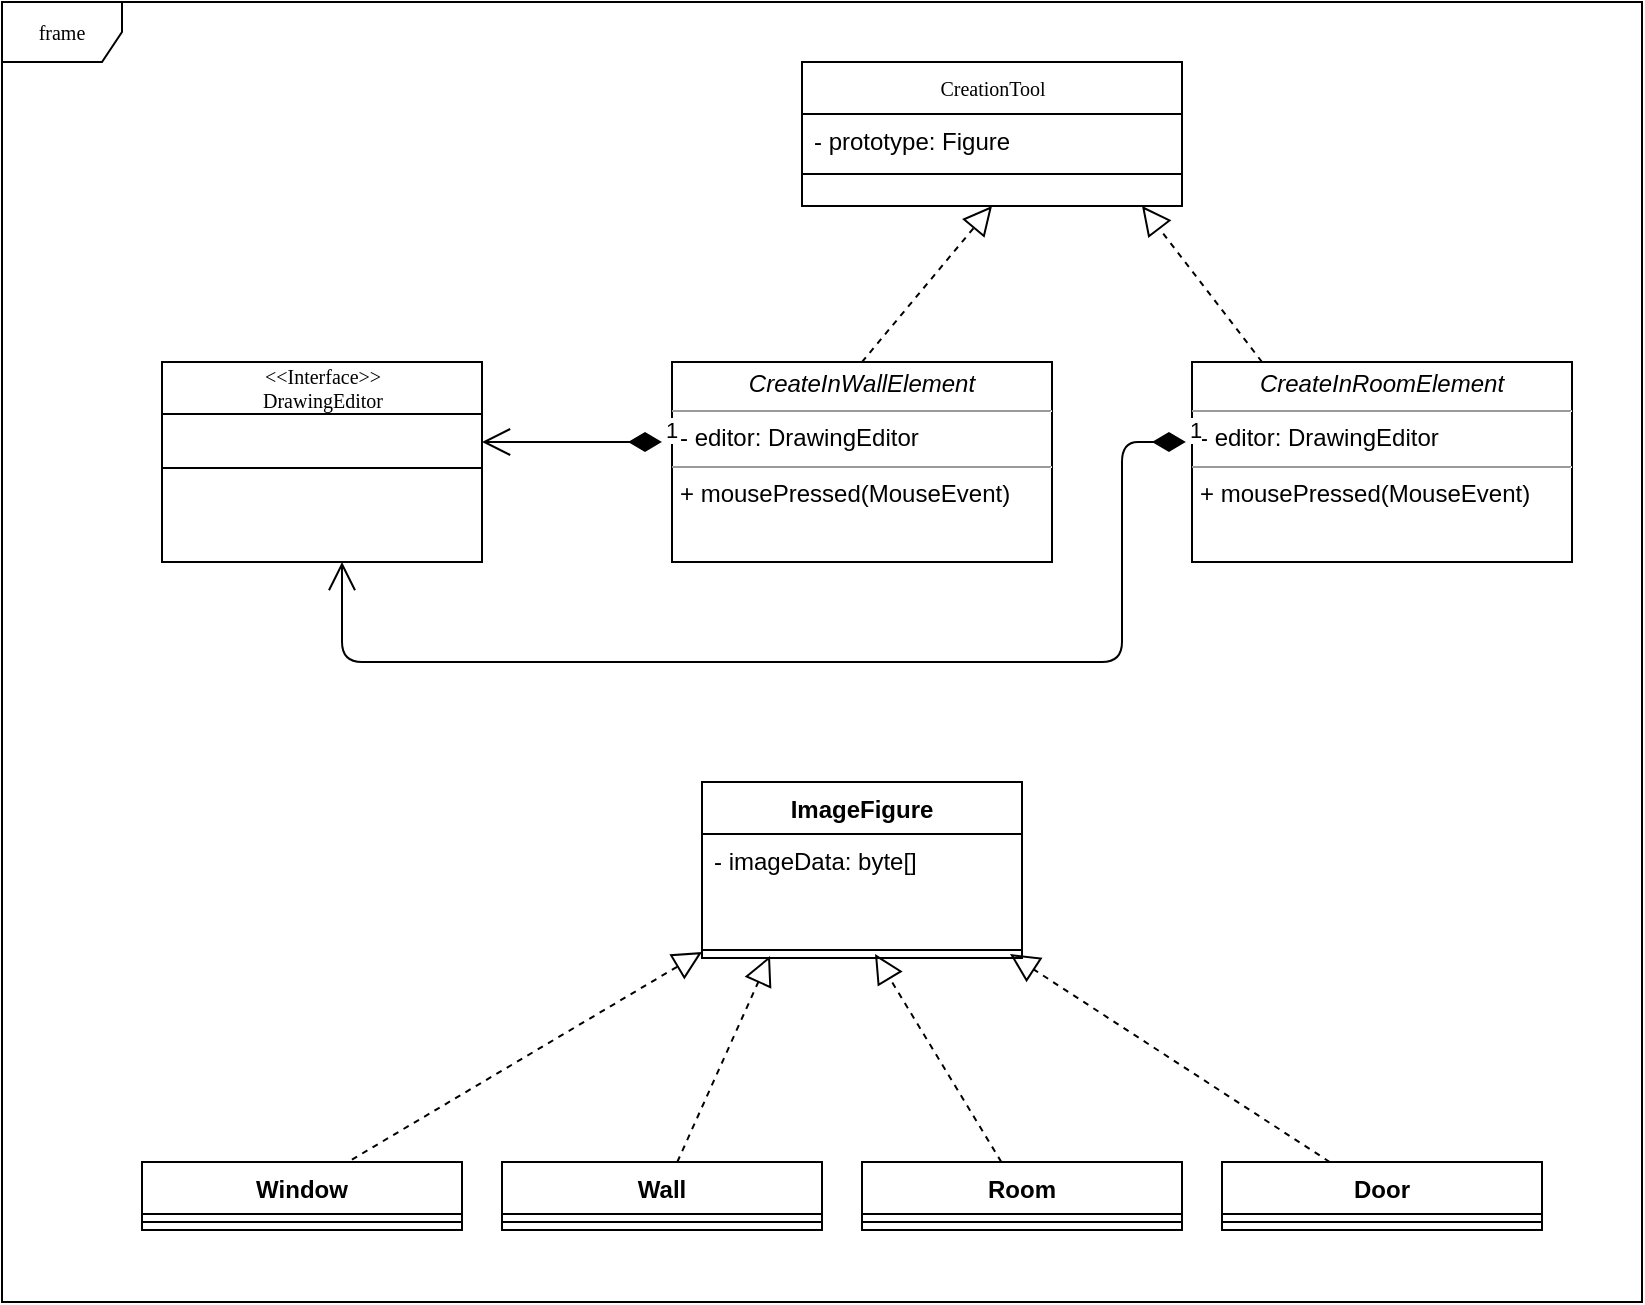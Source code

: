 <mxfile version="12.4.8" type="google"><diagram name="Page-1" id="c4acf3e9-155e-7222-9cf6-157b1a14988f"><mxGraphModel dx="2912" dy="1105" grid="1" gridSize="10" guides="1" tooltips="1" connect="1" arrows="1" fold="1" page="1" pageScale="1" pageWidth="850" pageHeight="1100" background="#ffffff" math="0" shadow="0"><root><mxCell id="0"/><mxCell id="1" parent="0"/><mxCell id="17acba5748e5396b-1" value="frame" style="shape=umlFrame;whiteSpace=wrap;html=1;rounded=0;shadow=0;comic=0;labelBackgroundColor=none;strokeWidth=1;fontFamily=Verdana;fontSize=10;align=center;" parent="1" vertex="1"><mxGeometry x="-60" y="50" width="820" height="650" as="geometry"/></mxCell><mxCell id="17acba5748e5396b-20" value="CreationTool" style="swimlane;html=1;fontStyle=0;childLayout=stackLayout;horizontal=1;startSize=26;fillColor=none;horizontalStack=0;resizeParent=1;resizeLast=0;collapsible=1;marginBottom=0;swimlaneFillColor=#ffffff;rounded=0;shadow=0;comic=0;labelBackgroundColor=none;strokeWidth=1;fontFamily=Verdana;fontSize=10;align=center;" parent="1" vertex="1"><mxGeometry x="340" y="80" width="190" height="72" as="geometry"/></mxCell><mxCell id="NjkSbnHMMO2Lw_Aqgjo5-4" value="- prototype: Figure" style="text;strokeColor=none;fillColor=none;align=left;verticalAlign=top;spacingLeft=4;spacingRight=4;overflow=hidden;rotatable=0;points=[[0,0.5],[1,0.5]];portConstraint=eastwest;" vertex="1" parent="17acba5748e5396b-20"><mxGeometry y="26" width="190" height="26" as="geometry"/></mxCell><mxCell id="NjkSbnHMMO2Lw_Aqgjo5-7" value="" style="line;strokeWidth=1;fillColor=none;align=left;verticalAlign=middle;spacingTop=-1;spacingLeft=3;spacingRight=3;rotatable=0;labelPosition=right;points=[];portConstraint=eastwest;" vertex="1" parent="17acba5748e5396b-20"><mxGeometry y="52" width="190" height="8" as="geometry"/></mxCell><mxCell id="17acba5748e5396b-30" value="&amp;lt;&amp;lt;Interface&amp;gt;&amp;gt;&lt;br&gt;DrawingEditor" style="swimlane;html=1;fontStyle=0;childLayout=stackLayout;horizontal=1;startSize=26;fillColor=none;horizontalStack=0;resizeParent=1;resizeLast=0;collapsible=1;marginBottom=0;swimlaneFillColor=#ffffff;rounded=0;shadow=0;comic=0;labelBackgroundColor=none;strokeWidth=1;fontFamily=Verdana;fontSize=10;align=center;" parent="1" vertex="1"><mxGeometry x="20" y="230" width="160" height="100" as="geometry"/></mxCell><mxCell id="NjkSbnHMMO2Lw_Aqgjo5-5" value="" style="line;strokeWidth=1;fillColor=none;align=left;verticalAlign=middle;spacingTop=-1;spacingLeft=3;spacingRight=3;rotatable=0;labelPosition=right;points=[];portConstraint=eastwest;" vertex="1" parent="17acba5748e5396b-30"><mxGeometry y="26" width="160" height="54" as="geometry"/></mxCell><mxCell id="5d2195bd80daf111-19" value="&lt;p style=&quot;margin: 0px ; margin-top: 4px ; text-align: center&quot;&gt;&lt;i&gt;CreateInWallElement&lt;/i&gt;&lt;/p&gt;&lt;hr size=&quot;1&quot;&gt;&lt;p style=&quot;margin: 0px ; margin-left: 4px&quot;&gt;- editor: DrawingEditor&lt;br&gt;&lt;/p&gt;&lt;hr size=&quot;1&quot;&gt;&lt;p style=&quot;margin: 0px ; margin-left: 4px&quot;&gt;+ mousePressed(MouseEvent)&lt;br&gt;&lt;/p&gt;" style="verticalAlign=top;align=left;overflow=fill;fontSize=12;fontFamily=Helvetica;html=1;rounded=0;shadow=0;comic=0;labelBackgroundColor=none;strokeWidth=1" parent="1" vertex="1"><mxGeometry x="275" y="230" width="190" height="100" as="geometry"/></mxCell><mxCell id="NjkSbnHMMO2Lw_Aqgjo5-3" value="" style="endArrow=block;dashed=1;endFill=0;endSize=12;html=1;exitX=0.5;exitY=0;exitDx=0;exitDy=0;" edge="1" parent="1" source="5d2195bd80daf111-19"><mxGeometry width="160" relative="1" as="geometry"><mxPoint x="430" y="230" as="sourcePoint"/><mxPoint x="435" y="152" as="targetPoint"/></mxGeometry></mxCell><mxCell id="NjkSbnHMMO2Lw_Aqgjo5-8" value="Door" style="swimlane;fontStyle=1;align=center;verticalAlign=top;childLayout=stackLayout;horizontal=1;startSize=26;horizontalStack=0;resizeParent=1;resizeParentMax=0;resizeLast=0;collapsible=1;marginBottom=0;" vertex="1" parent="1"><mxGeometry x="550" y="630" width="160" height="34" as="geometry"/></mxCell><mxCell id="NjkSbnHMMO2Lw_Aqgjo5-10" value="" style="line;strokeWidth=1;fillColor=none;align=left;verticalAlign=middle;spacingTop=-1;spacingLeft=3;spacingRight=3;rotatable=0;labelPosition=right;points=[];portConstraint=eastwest;" vertex="1" parent="NjkSbnHMMO2Lw_Aqgjo5-8"><mxGeometry y="26" width="160" height="8" as="geometry"/></mxCell><mxCell id="NjkSbnHMMO2Lw_Aqgjo5-12" value="Window" style="swimlane;fontStyle=1;align=center;verticalAlign=top;childLayout=stackLayout;horizontal=1;startSize=26;horizontalStack=0;resizeParent=1;resizeParentMax=0;resizeLast=0;collapsible=1;marginBottom=0;" vertex="1" parent="1"><mxGeometry x="10" y="630" width="160" height="34" as="geometry"/></mxCell><mxCell id="NjkSbnHMMO2Lw_Aqgjo5-14" value="" style="line;strokeWidth=1;fillColor=none;align=left;verticalAlign=middle;spacingTop=-1;spacingLeft=3;spacingRight=3;rotatable=0;labelPosition=right;points=[];portConstraint=eastwest;" vertex="1" parent="NjkSbnHMMO2Lw_Aqgjo5-12"><mxGeometry y="26" width="160" height="8" as="geometry"/></mxCell><mxCell id="NjkSbnHMMO2Lw_Aqgjo5-20" value="Wall" style="swimlane;fontStyle=1;align=center;verticalAlign=top;childLayout=stackLayout;horizontal=1;startSize=26;horizontalStack=0;resizeParent=1;resizeParentMax=0;resizeLast=0;collapsible=1;marginBottom=0;" vertex="1" parent="1"><mxGeometry x="190" y="630" width="160" height="34" as="geometry"/></mxCell><mxCell id="NjkSbnHMMO2Lw_Aqgjo5-22" value="" style="line;strokeWidth=1;fillColor=none;align=left;verticalAlign=middle;spacingTop=-1;spacingLeft=3;spacingRight=3;rotatable=0;labelPosition=right;points=[];portConstraint=eastwest;" vertex="1" parent="NjkSbnHMMO2Lw_Aqgjo5-20"><mxGeometry y="26" width="160" height="8" as="geometry"/></mxCell><mxCell id="NjkSbnHMMO2Lw_Aqgjo5-24" value="Room" style="swimlane;fontStyle=1;align=center;verticalAlign=top;childLayout=stackLayout;horizontal=1;startSize=26;horizontalStack=0;resizeParent=1;resizeParentMax=0;resizeLast=0;collapsible=1;marginBottom=0;" vertex="1" parent="1"><mxGeometry x="370" y="630" width="160" height="34" as="geometry"/></mxCell><mxCell id="NjkSbnHMMO2Lw_Aqgjo5-26" value="" style="line;strokeWidth=1;fillColor=none;align=left;verticalAlign=middle;spacingTop=-1;spacingLeft=3;spacingRight=3;rotatable=0;labelPosition=right;points=[];portConstraint=eastwest;" vertex="1" parent="NjkSbnHMMO2Lw_Aqgjo5-24"><mxGeometry y="26" width="160" height="8" as="geometry"/></mxCell><mxCell id="NjkSbnHMMO2Lw_Aqgjo5-28" value="ImageFigure" style="swimlane;fontStyle=1;align=center;verticalAlign=top;childLayout=stackLayout;horizontal=1;startSize=26;horizontalStack=0;resizeParent=1;resizeParentMax=0;resizeLast=0;collapsible=1;marginBottom=0;" vertex="1" parent="1"><mxGeometry x="290" y="440" width="160" height="88" as="geometry"/></mxCell><mxCell id="NjkSbnHMMO2Lw_Aqgjo5-29" value="- imageData: byte[]" style="text;strokeColor=none;fillColor=none;align=left;verticalAlign=top;spacingLeft=4;spacingRight=4;overflow=hidden;rotatable=0;points=[[0,0.5],[1,0.5]];portConstraint=eastwest;" vertex="1" parent="NjkSbnHMMO2Lw_Aqgjo5-28"><mxGeometry y="26" width="160" height="54" as="geometry"/></mxCell><mxCell id="NjkSbnHMMO2Lw_Aqgjo5-38" value="" style="line;strokeWidth=1;fillColor=none;align=left;verticalAlign=middle;spacingTop=-1;spacingLeft=3;spacingRight=3;rotatable=0;labelPosition=right;points=[];portConstraint=eastwest;" vertex="1" parent="NjkSbnHMMO2Lw_Aqgjo5-28"><mxGeometry y="80" width="160" height="8" as="geometry"/></mxCell><mxCell id="NjkSbnHMMO2Lw_Aqgjo5-32" value="1" style="endArrow=open;html=1;endSize=12;startArrow=diamondThin;startSize=14;startFill=1;edgeStyle=orthogonalEdgeStyle;align=left;verticalAlign=bottom;" edge="1" parent="1"><mxGeometry x="-1" y="3" relative="1" as="geometry"><mxPoint x="270" y="270" as="sourcePoint"/><mxPoint x="180" y="270" as="targetPoint"/></mxGeometry></mxCell><mxCell id="NjkSbnHMMO2Lw_Aqgjo5-34" value="" style="endArrow=block;dashed=1;endFill=0;endSize=12;html=1;" edge="1" parent="1" source="NjkSbnHMMO2Lw_Aqgjo5-24"><mxGeometry width="160" relative="1" as="geometry"><mxPoint x="-50" y="1080" as="sourcePoint"/><mxPoint x="376.5" y="526" as="targetPoint"/></mxGeometry></mxCell><mxCell id="NjkSbnHMMO2Lw_Aqgjo5-35" value="" style="endArrow=block;dashed=1;endFill=0;endSize=12;html=1;" edge="1" parent="1" source="NjkSbnHMMO2Lw_Aqgjo5-8"><mxGeometry width="160" relative="1" as="geometry"><mxPoint x="476" y="624" as="sourcePoint"/><mxPoint x="444" y="526" as="targetPoint"/></mxGeometry></mxCell><mxCell id="NjkSbnHMMO2Lw_Aqgjo5-36" value="" style="endArrow=block;dashed=1;endFill=0;endSize=12;html=1;" edge="1" parent="1" source="NjkSbnHMMO2Lw_Aqgjo5-20"><mxGeometry width="160" relative="1" as="geometry"><mxPoint x="448.5" y="650" as="sourcePoint"/><mxPoint x="324" y="527" as="targetPoint"/></mxGeometry></mxCell><mxCell id="NjkSbnHMMO2Lw_Aqgjo5-37" value="" style="endArrow=block;dashed=1;endFill=0;endSize=12;html=1;exitX=0.656;exitY=-0.035;exitDx=0;exitDy=0;exitPerimeter=0;" edge="1" parent="1" source="NjkSbnHMMO2Lw_Aqgjo5-12"><mxGeometry width="160" relative="1" as="geometry"><mxPoint x="458.5" y="660" as="sourcePoint"/><mxPoint x="290" y="525" as="targetPoint"/></mxGeometry></mxCell><mxCell id="NjkSbnHMMO2Lw_Aqgjo5-39" value="&lt;p style=&quot;margin: 0px ; margin-top: 4px ; text-align: center&quot;&gt;&lt;i&gt;CreateInRoomElement&lt;/i&gt;&lt;/p&gt;&lt;hr size=&quot;1&quot;&gt;&lt;p style=&quot;margin: 0px ; margin-left: 4px&quot;&gt;- editor: DrawingEditor&lt;br&gt;&lt;/p&gt;&lt;hr size=&quot;1&quot;&gt;&lt;p style=&quot;margin: 0px ; margin-left: 4px&quot;&gt;+ mousePressed(MouseEvent)&lt;br&gt;&lt;/p&gt;" style="verticalAlign=top;align=left;overflow=fill;fontSize=12;fontFamily=Helvetica;html=1;rounded=0;shadow=0;comic=0;labelBackgroundColor=none;strokeWidth=1" vertex="1" parent="1"><mxGeometry x="535" y="230" width="190" height="100" as="geometry"/></mxCell><mxCell id="NjkSbnHMMO2Lw_Aqgjo5-40" value="" style="endArrow=block;dashed=1;endFill=0;endSize=12;html=1;exitX=0.5;exitY=0;exitDx=0;exitDy=0;" edge="1" parent="1"><mxGeometry width="160" relative="1" as="geometry"><mxPoint x="570" y="230" as="sourcePoint"/><mxPoint x="510" y="152" as="targetPoint"/></mxGeometry></mxCell><mxCell id="NjkSbnHMMO2Lw_Aqgjo5-43" value="1" style="endArrow=open;html=1;endSize=12;startArrow=diamondThin;startSize=14;startFill=1;edgeStyle=orthogonalEdgeStyle;align=left;verticalAlign=bottom;exitX=-0.016;exitY=0.4;exitDx=0;exitDy=0;exitPerimeter=0;" edge="1" parent="1" source="NjkSbnHMMO2Lw_Aqgjo5-39"><mxGeometry x="-1" y="3" relative="1" as="geometry"><mxPoint x="200" y="360" as="sourcePoint"/><mxPoint x="110" y="330" as="targetPoint"/><Array as="points"><mxPoint x="500" y="270"/><mxPoint x="500" y="380"/><mxPoint x="110" y="380"/></Array></mxGeometry></mxCell></root></mxGraphModel></diagram></mxfile>
